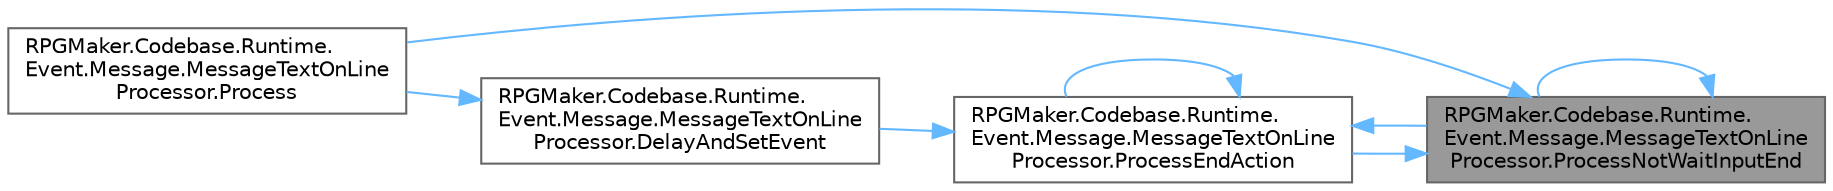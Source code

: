 digraph "RPGMaker.Codebase.Runtime.Event.Message.MessageTextOnLineProcessor.ProcessNotWaitInputEnd"
{
 // LATEX_PDF_SIZE
  bgcolor="transparent";
  edge [fontname=Helvetica,fontsize=10,labelfontname=Helvetica,labelfontsize=10];
  node [fontname=Helvetica,fontsize=10,shape=box,height=0.2,width=0.4];
  rankdir="RL";
  Node1 [id="Node000001",label="RPGMaker.Codebase.Runtime.\lEvent.Message.MessageTextOnLine\lProcessor.ProcessNotWaitInputEnd",height=0.2,width=0.4,color="gray40", fillcolor="grey60", style="filled", fontcolor="black",tooltip="😁 終了処理、入力待ちしない"];
  Node1 -> Node2 [id="edge1_Node000001_Node000002",dir="back",color="steelblue1",style="solid",tooltip=" "];
  Node2 [id="Node000002",label="RPGMaker.Codebase.Runtime.\lEvent.Message.MessageTextOnLine\lProcessor.Process",height=0.2,width=0.4,color="grey40", fillcolor="white", style="filled",URL="$d7/de4/class_r_p_g_maker_1_1_codebase_1_1_runtime_1_1_event_1_1_message_1_1_message_text_on_line_processor.html#a1108d3828d1385de192adf7e7f32a683",tooltip="😁 処理"];
  Node1 -> Node3 [id="edge2_Node000001_Node000003",dir="back",color="steelblue1",style="solid",tooltip=" "];
  Node3 [id="Node000003",label="RPGMaker.Codebase.Runtime.\lEvent.Message.MessageTextOnLine\lProcessor.ProcessEndAction",height=0.2,width=0.4,color="grey40", fillcolor="white", style="filled",URL="$d7/de4/class_r_p_g_maker_1_1_codebase_1_1_runtime_1_1_event_1_1_message_1_1_message_text_on_line_processor.html#a2e9ffec44cddb70f627b51f5da6a0c83",tooltip="😁 終了処理"];
  Node3 -> Node4 [id="edge3_Node000003_Node000004",dir="back",color="steelblue1",style="solid",tooltip=" "];
  Node4 [id="Node000004",label="RPGMaker.Codebase.Runtime.\lEvent.Message.MessageTextOnLine\lProcessor.DelayAndSetEvent",height=0.2,width=0.4,color="grey40", fillcolor="white", style="filled",URL="$d7/de4/class_r_p_g_maker_1_1_codebase_1_1_runtime_1_1_event_1_1_message_1_1_message_text_on_line_processor.html#a4e416f20a8db7d13b7fdea59a04c9cfa",tooltip="😁 遅延とイベント設定"];
  Node4 -> Node2 [id="edge4_Node000004_Node000002",dir="back",color="steelblue1",style="solid",tooltip=" "];
  Node3 -> Node3 [id="edge5_Node000003_Node000003",dir="back",color="steelblue1",style="solid",tooltip=" "];
  Node3 -> Node1 [id="edge6_Node000003_Node000001",dir="back",color="steelblue1",style="solid",tooltip=" "];
  Node1 -> Node1 [id="edge7_Node000001_Node000001",dir="back",color="steelblue1",style="solid",tooltip=" "];
}
